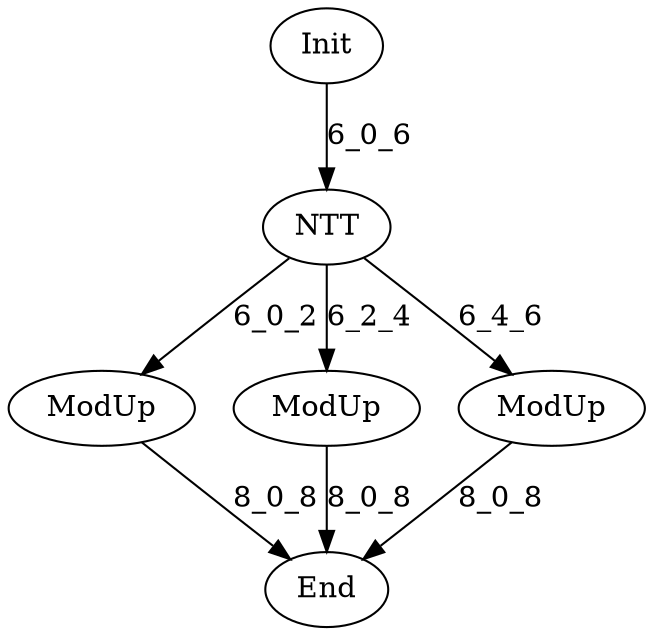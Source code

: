 digraph G {
Init[label="Init"];
End[label="End"];
NTT[label="NTT"];
ModUp[label="ModUp"];
ModUp2[label="ModUp"];
ModUp3[label="ModUp"];
Init -> NTT[label="6_0_6"];
NTT -> ModUp[label="6_0_2"];
NTT -> ModUp2[label="6_2_4"];
NTT -> ModUp3[label="6_4_6"];
ModUp -> End[label="8_0_8"];
ModUp2 -> End[label="8_0_8"];
ModUp3 -> End[label="8_0_8"];
}